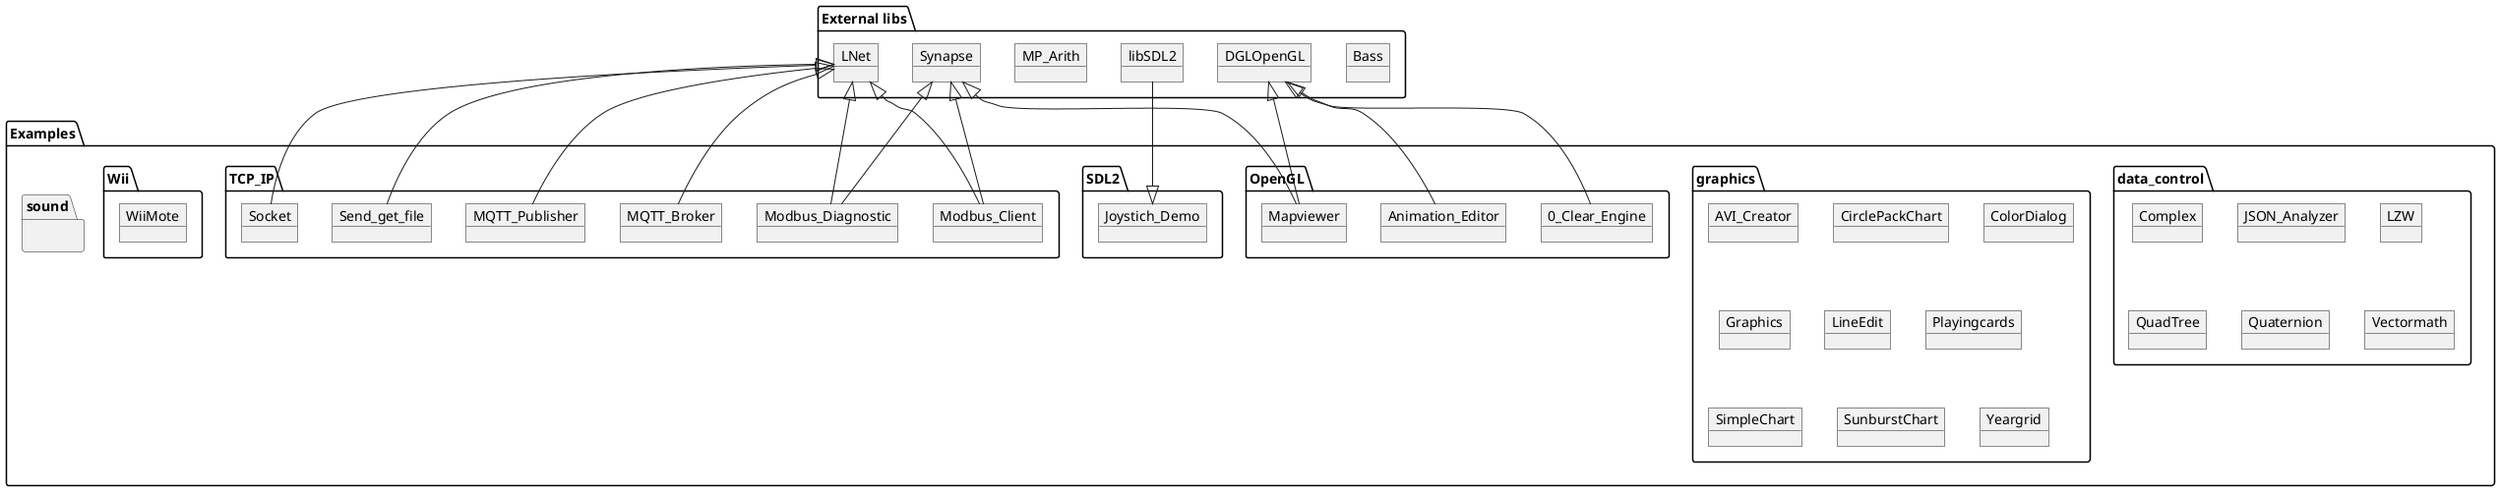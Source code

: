'Convert to Image using: https://plantuml.com/de/
@startuml

package "Examples" {
  package "data_control" {
    object Complex
    object JSON_Analyzer
    object LZW
    object QuadTree
    object Quaternion
    object Vectormath
  }
  package "graphics" {
   object AVI_Creator
   object CirclePackChart
   object ColorDialog
   object Graphics
   object LineEdit
   object Playingcards
   object SimpleChart
   object SunburstChart
   object Yeargrid
  }
  package "OpenGL" {
   object 0_Clear_Engine
   object Animation_Editor
   object Mapviewer
  }
  package "SDL2" {
   object Joystich_Demo
  }
  package "sound" {
   
  }
  package "TCP_IP" {
   object Modbus_Client
   object Modbus_Diagnostic
   object MQTT_Broker
   object MQTT_Publisher
   object Send_get_file
   object Socket
  }
  package "Wii" {
    object WiiMote
  }
}

package "External libs" 
{
  object Bass
  object DGLOpenGL
  object LNet 
  object MP_Arith
  object libSDL2
  object Synapse

  DGLOpenGL <|-- 0_Clear_Engine
  DGLOpenGL <|-- Animation_Editor 
  DGLOpenGL <|-- Mapviewer 
  Synapse <|-- Mapviewer 

  Joystich_Demo <|-- libSDL2

  LNet <|-- MQTT_Broker
  LNet <|-- MQTT_Publisher
  LNet <|-- Modbus_Client
  Synapse <|-- Modbus_Client
  LNet <|-- Modbus_Diagnostic
  Synapse <|-- Modbus_Diagnostic
  LNet <|-- Send_get_file
  LNet <|-- Socket

}

@enduml
